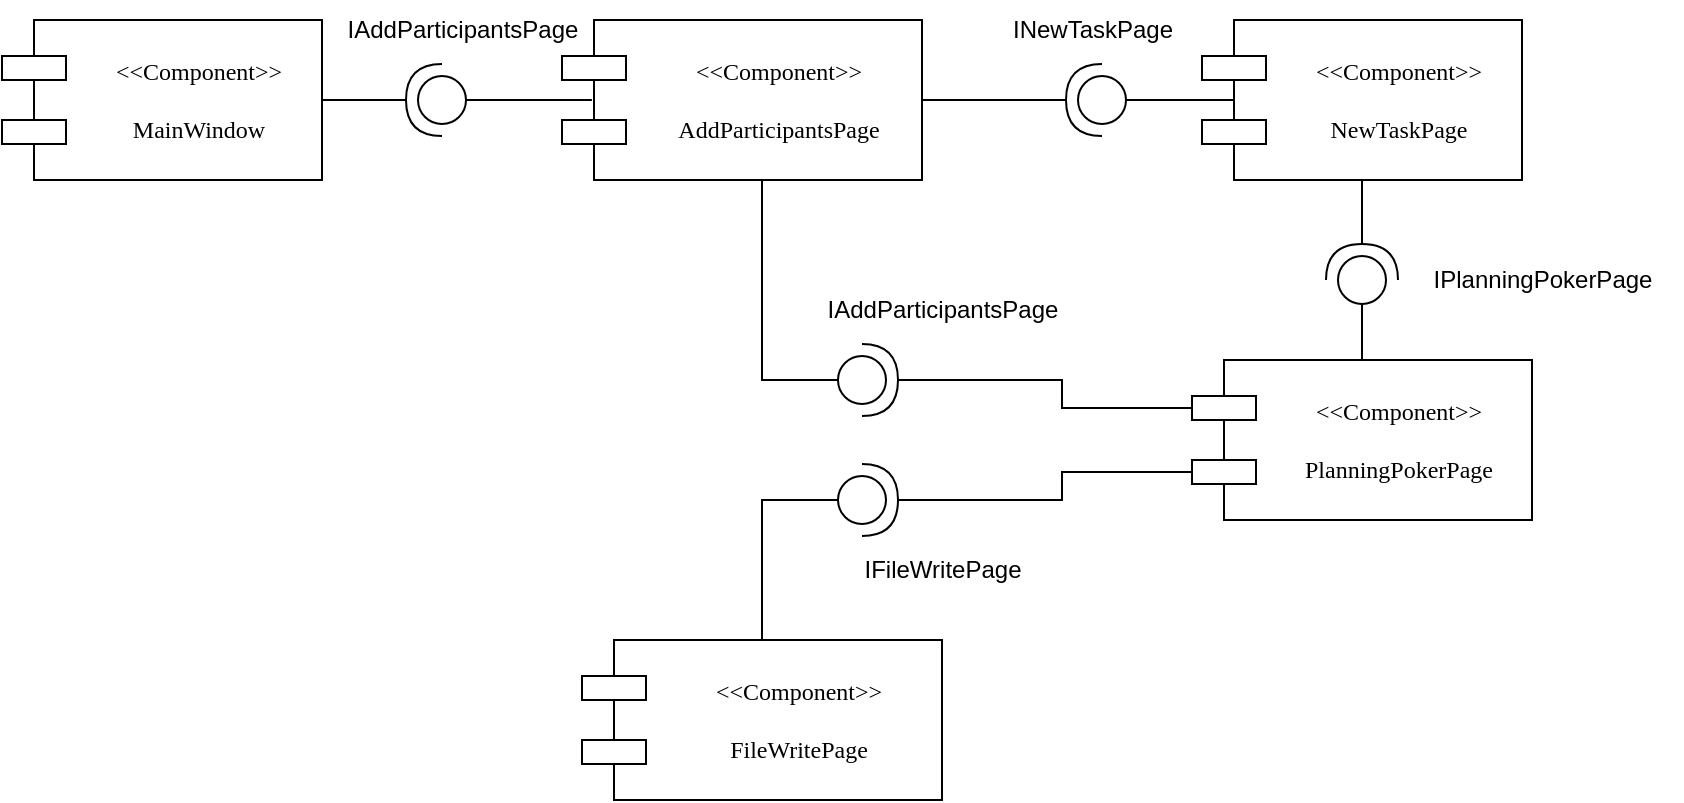 <mxfile version="21.2.1" type="device">
  <diagram name="Page-1" id="5f0bae14-7c28-e335-631c-24af17079c00">
    <mxGraphModel dx="1434" dy="774" grid="1" gridSize="10" guides="1" tooltips="1" connect="1" arrows="1" fold="1" page="1" pageScale="1" pageWidth="1100" pageHeight="850" background="none" math="0" shadow="0">
      <root>
        <mxCell id="0" />
        <mxCell id="1" parent="0" />
        <mxCell id="iAd1V_KEjDD1R978xsl9-26" style="edgeStyle=orthogonalEdgeStyle;rounded=0;orthogonalLoop=1;jettySize=auto;html=1;endArrow=halfCircle;endFill=0;endSize=16;" edge="1" parent="1" source="39150e848f15840c-5">
          <mxGeometry relative="1" as="geometry">
            <mxPoint x="230" y="60" as="targetPoint" />
          </mxGeometry>
        </mxCell>
        <mxCell id="39150e848f15840c-5" value="&lt;div align=&quot;center&quot;&gt;&amp;lt;&amp;lt;Component&amp;gt;&amp;gt;&lt;br&gt;&lt;/div&gt;&lt;div align=&quot;center&quot;&gt;&amp;nbsp;&amp;nbsp; &lt;br&gt;&lt;/div&gt;&lt;div align=&quot;center&quot;&gt;MainWindow&lt;/div&gt;" style="shape=component;align=center;spacingLeft=36;rounded=0;shadow=0;comic=0;labelBackgroundColor=none;strokeWidth=1;fontFamily=Verdana;fontSize=12;html=1;" parent="1" vertex="1">
          <mxGeometry x="10" y="20" width="160" height="80" as="geometry" />
        </mxCell>
        <mxCell id="iAd1V_KEjDD1R978xsl9-27" style="edgeStyle=orthogonalEdgeStyle;rounded=0;orthogonalLoop=1;jettySize=auto;html=1;endArrow=oval;endFill=0;endSize=24;" edge="1" parent="1" source="39150e848f15840c-10">
          <mxGeometry relative="1" as="geometry">
            <mxPoint x="440" y="200" as="targetPoint" />
            <Array as="points">
              <mxPoint x="390" y="200" />
            </Array>
          </mxGeometry>
        </mxCell>
        <mxCell id="iAd1V_KEjDD1R978xsl9-31" style="edgeStyle=orthogonalEdgeStyle;rounded=0;orthogonalLoop=1;jettySize=auto;html=1;endArrow=halfCircle;endFill=0;endSize=16;" edge="1" parent="1" source="39150e848f15840c-10">
          <mxGeometry relative="1" as="geometry">
            <mxPoint x="560" y="60" as="targetPoint" />
          </mxGeometry>
        </mxCell>
        <mxCell id="39150e848f15840c-10" value="&lt;div align=&quot;center&quot;&gt;&amp;lt;&amp;lt;Component&amp;gt;&amp;gt;&lt;/div&gt;&lt;div align=&quot;center&quot;&gt;&lt;br&gt;&lt;/div&gt;&lt;div align=&quot;center&quot;&gt;AddParticipantsPage&lt;/div&gt;" style="shape=component;align=center;spacingLeft=36;rounded=0;shadow=0;comic=0;labelBackgroundColor=none;strokeWidth=1;fontFamily=Verdana;fontSize=12;html=1;" parent="1" vertex="1">
          <mxGeometry x="290" y="20" width="180" height="80" as="geometry" />
        </mxCell>
        <mxCell id="39150e848f15840c-11" style="edgeStyle=none;rounded=0;html=1;labelBackgroundColor=none;startArrow=none;startFill=0;startSize=8;endArrow=oval;endFill=0;endSize=24;fontFamily=Verdana;fontSize=12;exitX=0.083;exitY=0.5;exitDx=0;exitDy=0;exitPerimeter=0;" parent="1" source="39150e848f15840c-10" edge="1">
          <mxGeometry relative="1" as="geometry">
            <mxPoint x="310" y="640" as="sourcePoint" />
            <mxPoint x="230" y="60" as="targetPoint" />
            <Array as="points" />
          </mxGeometry>
        </mxCell>
        <mxCell id="iAd1V_KEjDD1R978xsl9-5" value="IAddParticipantsPage" style="text;html=1;align=center;verticalAlign=middle;resizable=0;points=[];autosize=1;strokeColor=none;fillColor=none;" vertex="1" parent="1">
          <mxGeometry x="170" y="10" width="140" height="30" as="geometry" />
        </mxCell>
        <mxCell id="iAd1V_KEjDD1R978xsl9-30" style="edgeStyle=orthogonalEdgeStyle;rounded=0;orthogonalLoop=1;jettySize=auto;html=1;endArrow=oval;endFill=0;endSize=24;exitX=0.1;exitY=0.5;exitDx=0;exitDy=0;exitPerimeter=0;" edge="1" parent="1" source="iAd1V_KEjDD1R978xsl9-6">
          <mxGeometry relative="1" as="geometry">
            <mxPoint x="560" y="60" as="targetPoint" />
            <mxPoint x="600" y="160" as="sourcePoint" />
            <Array as="points" />
          </mxGeometry>
        </mxCell>
        <mxCell id="iAd1V_KEjDD1R978xsl9-33" style="edgeStyle=orthogonalEdgeStyle;rounded=0;orthogonalLoop=1;jettySize=auto;html=1;endArrow=halfCircle;endFill=0;endSize=16;" edge="1" parent="1" source="iAd1V_KEjDD1R978xsl9-6">
          <mxGeometry relative="1" as="geometry">
            <mxPoint x="690" y="150" as="targetPoint" />
          </mxGeometry>
        </mxCell>
        <mxCell id="iAd1V_KEjDD1R978xsl9-6" value="&lt;div align=&quot;center&quot;&gt;&amp;lt;&amp;lt;Component&amp;gt;&amp;gt;&lt;br&gt;&lt;/div&gt;&lt;div align=&quot;center&quot;&gt;&lt;br&gt;&lt;/div&gt;&lt;div align=&quot;center&quot;&gt;NewTaskPage&lt;/div&gt;" style="shape=component;align=center;spacingLeft=36;rounded=0;shadow=0;comic=0;labelBackgroundColor=none;strokeWidth=1;fontFamily=Verdana;fontSize=12;html=1;" vertex="1" parent="1">
          <mxGeometry x="610" y="20" width="160" height="80" as="geometry" />
        </mxCell>
        <mxCell id="iAd1V_KEjDD1R978xsl9-10" value="INewTaskPage" style="text;html=1;align=center;verticalAlign=middle;resizable=0;points=[];autosize=1;strokeColor=none;fillColor=none;" vertex="1" parent="1">
          <mxGeometry x="500" y="10" width="110" height="30" as="geometry" />
        </mxCell>
        <mxCell id="iAd1V_KEjDD1R978xsl9-28" style="edgeStyle=orthogonalEdgeStyle;rounded=0;orthogonalLoop=1;jettySize=auto;html=1;endArrow=halfCircle;endFill=0;endSize=16;exitX=0;exitY=0.3;exitDx=0;exitDy=0;" edge="1" parent="1" source="iAd1V_KEjDD1R978xsl9-13">
          <mxGeometry relative="1" as="geometry">
            <mxPoint x="440" y="200" as="targetPoint" />
            <Array as="points">
              <mxPoint x="540" y="214" />
              <mxPoint x="540" y="200" />
            </Array>
          </mxGeometry>
        </mxCell>
        <mxCell id="iAd1V_KEjDD1R978xsl9-32" style="edgeStyle=orthogonalEdgeStyle;rounded=0;orthogonalLoop=1;jettySize=auto;html=1;endArrow=oval;endFill=0;endSize=24;" edge="1" parent="1" source="iAd1V_KEjDD1R978xsl9-13">
          <mxGeometry relative="1" as="geometry">
            <mxPoint x="690" y="150" as="targetPoint" />
          </mxGeometry>
        </mxCell>
        <mxCell id="iAd1V_KEjDD1R978xsl9-13" value="&lt;div align=&quot;center&quot;&gt;&amp;lt;&amp;lt;Component&amp;gt;&amp;gt;&lt;br&gt;&lt;br&gt;PlanningPokerPage&lt;/div&gt;" style="shape=component;align=center;spacingLeft=36;rounded=0;shadow=0;comic=0;labelBackgroundColor=none;strokeWidth=1;fontFamily=Verdana;fontSize=12;html=1;" vertex="1" parent="1">
          <mxGeometry x="605" y="190" width="170" height="80" as="geometry" />
        </mxCell>
        <mxCell id="iAd1V_KEjDD1R978xsl9-17" value="IPlanningPokerPage" style="text;html=1;align=center;verticalAlign=middle;resizable=0;points=[];autosize=1;strokeColor=none;fillColor=none;" vertex="1" parent="1">
          <mxGeometry x="710" y="135" width="140" height="30" as="geometry" />
        </mxCell>
        <mxCell id="iAd1V_KEjDD1R978xsl9-34" style="edgeStyle=orthogonalEdgeStyle;rounded=0;orthogonalLoop=1;jettySize=auto;html=1;endArrow=oval;endFill=0;endSize=24;exitX=0.5;exitY=0;exitDx=0;exitDy=0;" edge="1" parent="1" source="iAd1V_KEjDD1R978xsl9-36">
          <mxGeometry relative="1" as="geometry">
            <mxPoint x="380" y="330" as="sourcePoint" />
            <mxPoint x="440" y="260" as="targetPoint" />
            <Array as="points">
              <mxPoint x="390" y="260" />
            </Array>
          </mxGeometry>
        </mxCell>
        <mxCell id="iAd1V_KEjDD1R978xsl9-35" style="edgeStyle=orthogonalEdgeStyle;rounded=0;orthogonalLoop=1;jettySize=auto;html=1;endArrow=halfCircle;endFill=0;endSize=16;exitX=0;exitY=0.7;exitDx=0;exitDy=0;" edge="1" parent="1" source="iAd1V_KEjDD1R978xsl9-13">
          <mxGeometry relative="1" as="geometry">
            <mxPoint x="440" y="260" as="targetPoint" />
            <mxPoint x="575" y="287" as="sourcePoint" />
            <Array as="points">
              <mxPoint x="540" y="246" />
              <mxPoint x="540" y="260" />
            </Array>
          </mxGeometry>
        </mxCell>
        <mxCell id="iAd1V_KEjDD1R978xsl9-36" value="&lt;div align=&quot;center&quot;&gt;&amp;lt;&amp;lt;Component&amp;gt;&amp;gt;&lt;/div&gt;&lt;div align=&quot;center&quot;&gt;&lt;br&gt;&lt;/div&gt;&lt;div align=&quot;center&quot;&gt;FileWritePage&lt;br&gt;&lt;/div&gt;" style="shape=component;align=center;spacingLeft=36;rounded=0;shadow=0;comic=0;labelBackgroundColor=none;strokeWidth=1;fontFamily=Verdana;fontSize=12;html=1;" vertex="1" parent="1">
          <mxGeometry x="300" y="330" width="180" height="80" as="geometry" />
        </mxCell>
        <mxCell id="iAd1V_KEjDD1R978xsl9-37" value="IAddParticipantsPage" style="text;html=1;align=center;verticalAlign=middle;resizable=0;points=[];autosize=1;strokeColor=none;fillColor=none;" vertex="1" parent="1">
          <mxGeometry x="410" y="150" width="140" height="30" as="geometry" />
        </mxCell>
        <mxCell id="iAd1V_KEjDD1R978xsl9-38" value="IFileWritePage" style="text;html=1;align=center;verticalAlign=middle;resizable=0;points=[];autosize=1;strokeColor=none;fillColor=none;" vertex="1" parent="1">
          <mxGeometry x="430" y="280" width="100" height="30" as="geometry" />
        </mxCell>
      </root>
    </mxGraphModel>
  </diagram>
</mxfile>
